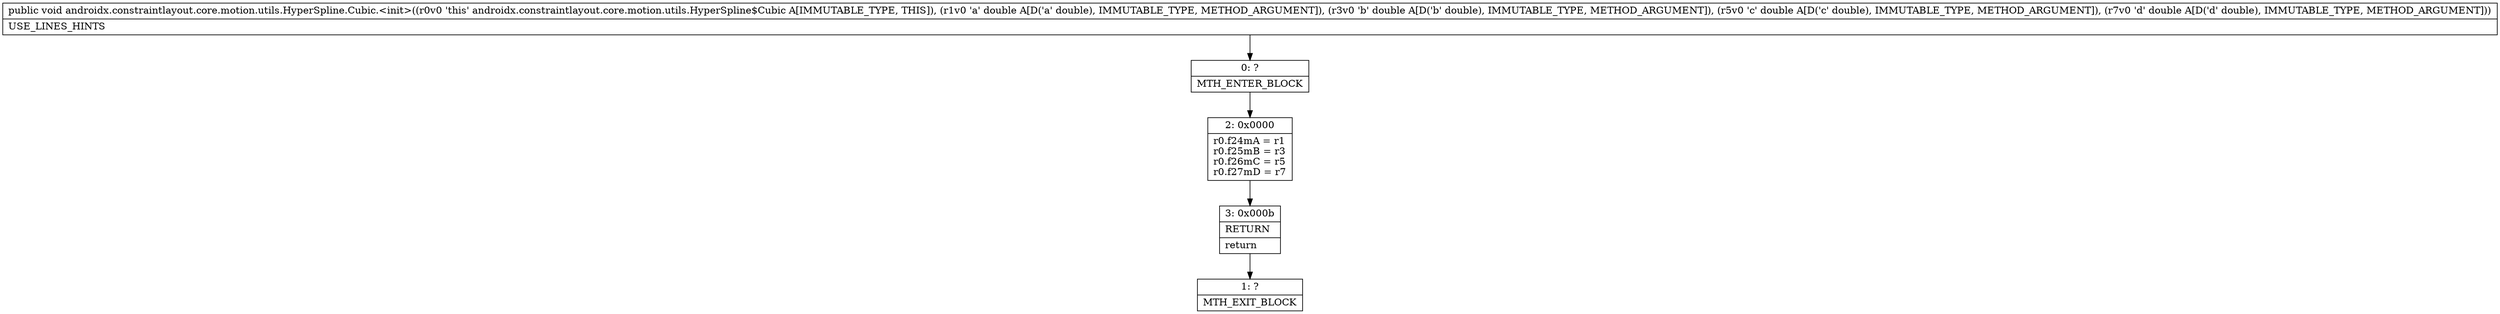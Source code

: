 digraph "CFG forandroidx.constraintlayout.core.motion.utils.HyperSpline.Cubic.\<init\>(DDDD)V" {
Node_0 [shape=record,label="{0\:\ ?|MTH_ENTER_BLOCK\l}"];
Node_2 [shape=record,label="{2\:\ 0x0000|r0.f24mA = r1\lr0.f25mB = r3\lr0.f26mC = r5\lr0.f27mD = r7\l}"];
Node_3 [shape=record,label="{3\:\ 0x000b|RETURN\l|return\l}"];
Node_1 [shape=record,label="{1\:\ ?|MTH_EXIT_BLOCK\l}"];
MethodNode[shape=record,label="{public void androidx.constraintlayout.core.motion.utils.HyperSpline.Cubic.\<init\>((r0v0 'this' androidx.constraintlayout.core.motion.utils.HyperSpline$Cubic A[IMMUTABLE_TYPE, THIS]), (r1v0 'a' double A[D('a' double), IMMUTABLE_TYPE, METHOD_ARGUMENT]), (r3v0 'b' double A[D('b' double), IMMUTABLE_TYPE, METHOD_ARGUMENT]), (r5v0 'c' double A[D('c' double), IMMUTABLE_TYPE, METHOD_ARGUMENT]), (r7v0 'd' double A[D('d' double), IMMUTABLE_TYPE, METHOD_ARGUMENT]))  | USE_LINES_HINTS\l}"];
MethodNode -> Node_0;Node_0 -> Node_2;
Node_2 -> Node_3;
Node_3 -> Node_1;
}

